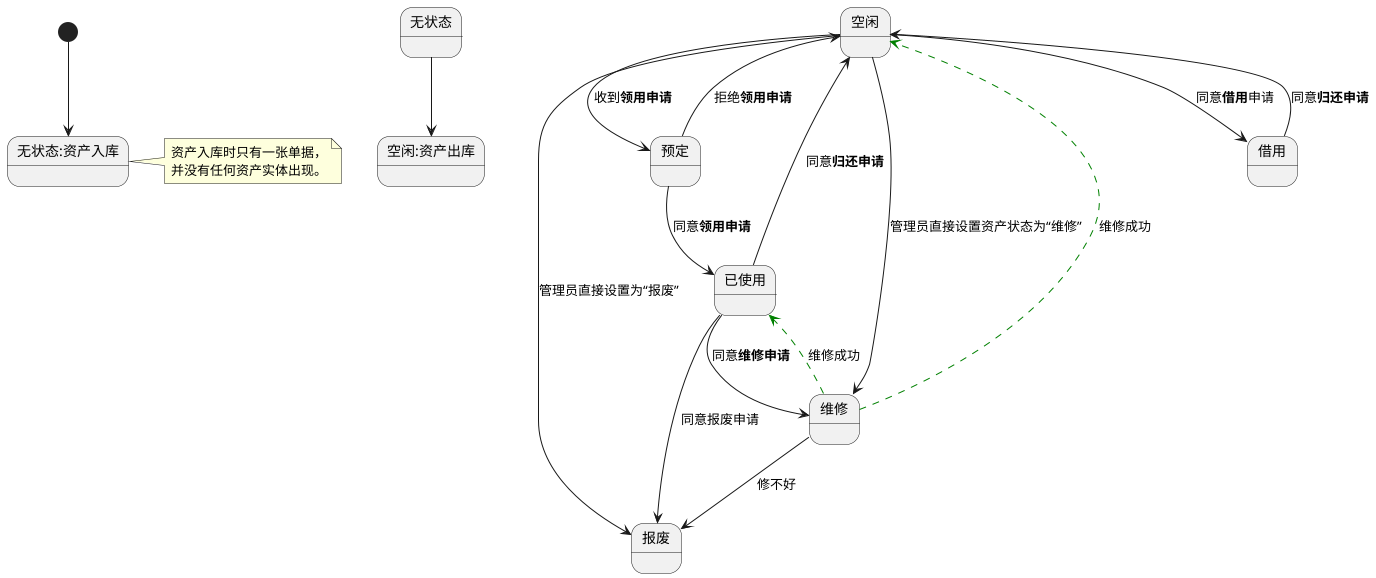 @startuml
'scale 350 width
scale 1
[*] --> 无状态:资产入库
note right
资产入库时只有一张单据，
并没有任何资产实体出现。
end note
无状态 --> 空闲:资产出库
空闲 --> 预定: 收到<b>领用申请
预定 --> 已使用:同意<b>领用申请
预定 --> 空闲:拒绝<b>领用申请

空闲 --> 借用: 同意<b>借用</b>申请
空闲 --> 报废: 管理员直接设置为“报废”
借用 --> 空闲: 同意<b>归还申请

空闲 --> 维修: 管理员直接设置资产状态为“维修”
维修 -[#green,dashed]-> 空闲: 维修成功

已使用 -->空闲: 同意<b>归还申请
已使用 -->维修: 同意<b>维修申请
维修 -[#green,dashed]-> 已使用: 维修成功
维修 --> 报废: 修不好

已使用 -->报废: 同意报废申请

@enduml